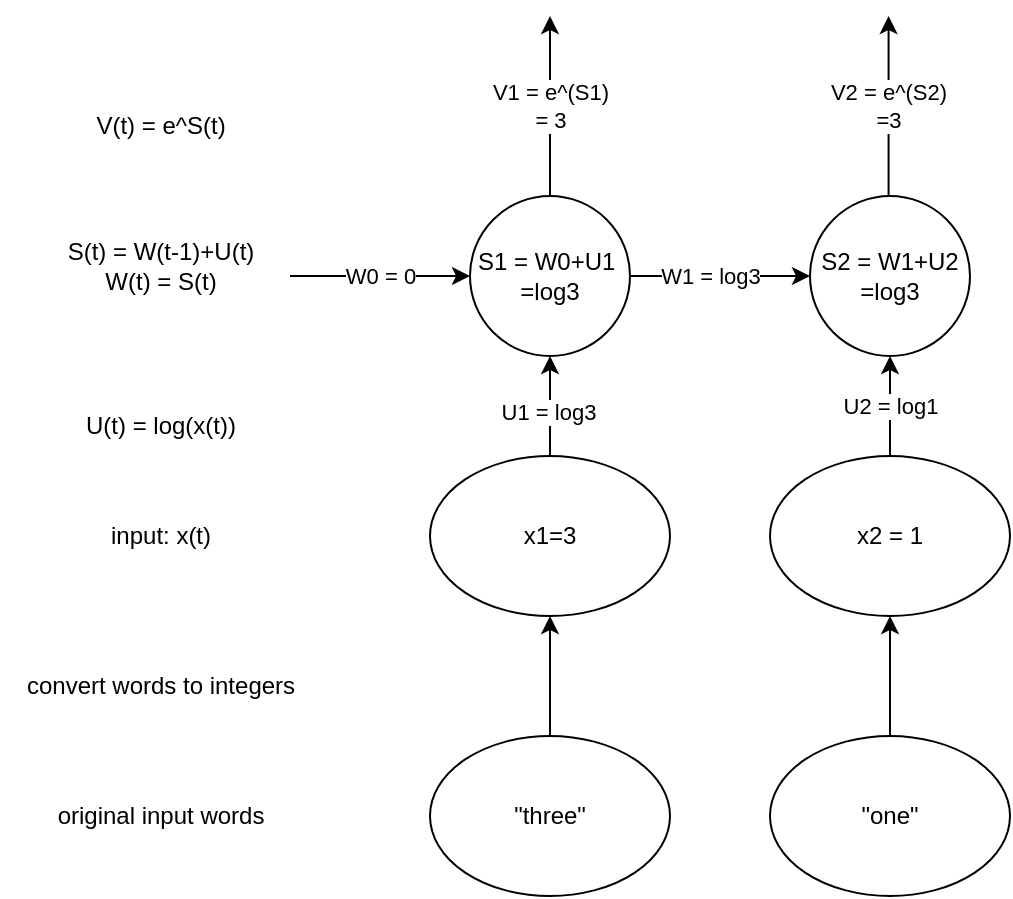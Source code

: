 <mxfile version="20.5.1" type="github">
  <diagram id="C5RBs43oDa-KdzZeNtuy" name="Page-1">
    <mxGraphModel dx="2770" dy="809" grid="1" gridSize="10" guides="1" tooltips="1" connect="1" arrows="1" fold="1" page="1" pageScale="1" pageWidth="2000" pageHeight="1600" math="0" shadow="0">
      <root>
        <mxCell id="WIyWlLk6GJQsqaUBKTNV-0" />
        <mxCell id="WIyWlLk6GJQsqaUBKTNV-1" parent="WIyWlLk6GJQsqaUBKTNV-0" />
        <mxCell id="OFG8e6oeLdB0j_sNBnF0-21" value="" style="edgeStyle=orthogonalEdgeStyle;rounded=0;orthogonalLoop=1;jettySize=auto;html=1;" edge="1" parent="WIyWlLk6GJQsqaUBKTNV-1" source="OFG8e6oeLdB0j_sNBnF0-18" target="OFG8e6oeLdB0j_sNBnF0-20">
          <mxGeometry relative="1" as="geometry" />
        </mxCell>
        <mxCell id="OFG8e6oeLdB0j_sNBnF0-18" value="&quot;three&quot;" style="ellipse;whiteSpace=wrap;html=1;" vertex="1" parent="WIyWlLk6GJQsqaUBKTNV-1">
          <mxGeometry x="210" y="1280" width="120" height="80" as="geometry" />
        </mxCell>
        <mxCell id="OFG8e6oeLdB0j_sNBnF0-38" value="" style="edgeStyle=orthogonalEdgeStyle;rounded=0;orthogonalLoop=1;jettySize=auto;html=1;" edge="1" parent="WIyWlLk6GJQsqaUBKTNV-1" source="OFG8e6oeLdB0j_sNBnF0-19" target="OFG8e6oeLdB0j_sNBnF0-28">
          <mxGeometry relative="1" as="geometry" />
        </mxCell>
        <mxCell id="OFG8e6oeLdB0j_sNBnF0-48" value="W1 = log3" style="edgeLabel;html=1;align=center;verticalAlign=middle;resizable=0;points=[];" vertex="1" connectable="0" parent="OFG8e6oeLdB0j_sNBnF0-38">
          <mxGeometry x="-0.311" y="-2" relative="1" as="geometry">
            <mxPoint x="9" y="-2" as="offset" />
          </mxGeometry>
        </mxCell>
        <mxCell id="OFG8e6oeLdB0j_sNBnF0-19" value="S1 = W0+U1&amp;nbsp;&lt;br&gt;=log3" style="ellipse;whiteSpace=wrap;html=1;aspect=fixed;" vertex="1" parent="WIyWlLk6GJQsqaUBKTNV-1">
          <mxGeometry x="230" y="1010" width="80" height="80" as="geometry" />
        </mxCell>
        <mxCell id="OFG8e6oeLdB0j_sNBnF0-22" value="" style="edgeStyle=orthogonalEdgeStyle;rounded=0;orthogonalLoop=1;jettySize=auto;html=1;entryX=0.5;entryY=1;entryDx=0;entryDy=0;" edge="1" parent="WIyWlLk6GJQsqaUBKTNV-1" source="OFG8e6oeLdB0j_sNBnF0-20">
          <mxGeometry relative="1" as="geometry">
            <mxPoint x="270" y="1090" as="targetPoint" />
          </mxGeometry>
        </mxCell>
        <mxCell id="OFG8e6oeLdB0j_sNBnF0-41" value="U1 = log3" style="edgeLabel;html=1;align=center;verticalAlign=middle;resizable=0;points=[];" vertex="1" connectable="0" parent="OFG8e6oeLdB0j_sNBnF0-22">
          <mxGeometry x="-0.12" y="1" relative="1" as="geometry">
            <mxPoint as="offset" />
          </mxGeometry>
        </mxCell>
        <mxCell id="OFG8e6oeLdB0j_sNBnF0-20" value="x1=3" style="ellipse;whiteSpace=wrap;html=1;" vertex="1" parent="WIyWlLk6GJQsqaUBKTNV-1">
          <mxGeometry x="210" y="1140" width="120" height="80" as="geometry" />
        </mxCell>
        <mxCell id="OFG8e6oeLdB0j_sNBnF0-26" value="" style="edgeStyle=orthogonalEdgeStyle;rounded=0;orthogonalLoop=1;jettySize=auto;html=1;" edge="1" parent="WIyWlLk6GJQsqaUBKTNV-1" source="OFG8e6oeLdB0j_sNBnF0-27" target="OFG8e6oeLdB0j_sNBnF0-30">
          <mxGeometry relative="1" as="geometry" />
        </mxCell>
        <mxCell id="OFG8e6oeLdB0j_sNBnF0-27" value="&quot;one&quot;" style="ellipse;whiteSpace=wrap;html=1;" vertex="1" parent="WIyWlLk6GJQsqaUBKTNV-1">
          <mxGeometry x="380" y="1280" width="120" height="80" as="geometry" />
        </mxCell>
        <mxCell id="OFG8e6oeLdB0j_sNBnF0-28" value="S2 = W1+U2&lt;br&gt;=log3" style="ellipse;whiteSpace=wrap;html=1;aspect=fixed;" vertex="1" parent="WIyWlLk6GJQsqaUBKTNV-1">
          <mxGeometry x="400" y="1010" width="80" height="80" as="geometry" />
        </mxCell>
        <mxCell id="OFG8e6oeLdB0j_sNBnF0-29" value="U2 = log1" style="edgeStyle=orthogonalEdgeStyle;rounded=0;orthogonalLoop=1;jettySize=auto;html=1;entryX=0.5;entryY=1;entryDx=0;entryDy=0;" edge="1" parent="WIyWlLk6GJQsqaUBKTNV-1" source="OFG8e6oeLdB0j_sNBnF0-30">
          <mxGeometry relative="1" as="geometry">
            <mxPoint x="440" y="1090" as="targetPoint" />
          </mxGeometry>
        </mxCell>
        <mxCell id="OFG8e6oeLdB0j_sNBnF0-30" value="x2 = 1" style="ellipse;whiteSpace=wrap;html=1;" vertex="1" parent="WIyWlLk6GJQsqaUBKTNV-1">
          <mxGeometry x="380" y="1140" width="120" height="80" as="geometry" />
        </mxCell>
        <mxCell id="OFG8e6oeLdB0j_sNBnF0-34" value="V1 = e^(S1)&lt;br&gt;= 3" style="endArrow=classic;html=1;rounded=0;exitX=0.5;exitY=0;exitDx=0;exitDy=0;" edge="1" parent="WIyWlLk6GJQsqaUBKTNV-1" source="OFG8e6oeLdB0j_sNBnF0-19">
          <mxGeometry width="50" height="50" relative="1" as="geometry">
            <mxPoint x="410" y="1290" as="sourcePoint" />
            <mxPoint x="270" y="920" as="targetPoint" />
          </mxGeometry>
        </mxCell>
        <mxCell id="OFG8e6oeLdB0j_sNBnF0-35" value="V2 = e^(S2)&lt;br&gt;=3" style="endArrow=classic;html=1;rounded=0;exitX=0.5;exitY=0;exitDx=0;exitDy=0;" edge="1" parent="WIyWlLk6GJQsqaUBKTNV-1">
          <mxGeometry width="50" height="50" relative="1" as="geometry">
            <mxPoint x="439.29" y="1010" as="sourcePoint" />
            <mxPoint x="439.29" y="920" as="targetPoint" />
          </mxGeometry>
        </mxCell>
        <mxCell id="OFG8e6oeLdB0j_sNBnF0-36" value="input: x(t)" style="text;html=1;align=center;verticalAlign=middle;resizable=0;points=[];autosize=1;strokeColor=none;fillColor=none;" vertex="1" parent="WIyWlLk6GJQsqaUBKTNV-1">
          <mxGeometry x="40" y="1165" width="70" height="30" as="geometry" />
        </mxCell>
        <mxCell id="OFG8e6oeLdB0j_sNBnF0-37" value="convert words to integers" style="text;html=1;align=center;verticalAlign=middle;resizable=0;points=[];autosize=1;strokeColor=none;fillColor=none;" vertex="1" parent="WIyWlLk6GJQsqaUBKTNV-1">
          <mxGeometry x="-5" y="1240" width="160" height="30" as="geometry" />
        </mxCell>
        <mxCell id="OFG8e6oeLdB0j_sNBnF0-39" value="U(t) = log(x(t))" style="text;html=1;align=center;verticalAlign=middle;resizable=0;points=[];autosize=1;strokeColor=none;fillColor=none;" vertex="1" parent="WIyWlLk6GJQsqaUBKTNV-1">
          <mxGeometry x="25" y="1110" width="100" height="30" as="geometry" />
        </mxCell>
        <mxCell id="OFG8e6oeLdB0j_sNBnF0-42" value="S(t) = W(t-1)+U(t)&lt;br&gt;W(t) = S(t)" style="text;html=1;align=center;verticalAlign=middle;resizable=0;points=[];autosize=1;strokeColor=none;fillColor=none;" vertex="1" parent="WIyWlLk6GJQsqaUBKTNV-1">
          <mxGeometry x="15" y="1025" width="120" height="40" as="geometry" />
        </mxCell>
        <mxCell id="OFG8e6oeLdB0j_sNBnF0-44" value="W0 = 0" style="edgeStyle=orthogonalEdgeStyle;rounded=0;orthogonalLoop=1;jettySize=auto;html=1;" edge="1" parent="WIyWlLk6GJQsqaUBKTNV-1">
          <mxGeometry relative="1" as="geometry">
            <mxPoint x="140" y="1050" as="sourcePoint" />
            <mxPoint x="230" y="1050" as="targetPoint" />
            <Array as="points">
              <mxPoint x="180" y="1050" />
              <mxPoint x="180" y="1050" />
            </Array>
          </mxGeometry>
        </mxCell>
        <mxCell id="OFG8e6oeLdB0j_sNBnF0-45" value="V(t) = e^S(t)" style="text;html=1;align=center;verticalAlign=middle;resizable=0;points=[];autosize=1;strokeColor=none;fillColor=none;" vertex="1" parent="WIyWlLk6GJQsqaUBKTNV-1">
          <mxGeometry x="30" y="960" width="90" height="30" as="geometry" />
        </mxCell>
        <mxCell id="OFG8e6oeLdB0j_sNBnF0-46" value="original input words" style="text;html=1;align=center;verticalAlign=middle;resizable=0;points=[];autosize=1;strokeColor=none;fillColor=none;" vertex="1" parent="WIyWlLk6GJQsqaUBKTNV-1">
          <mxGeometry x="10" y="1305" width="130" height="30" as="geometry" />
        </mxCell>
      </root>
    </mxGraphModel>
  </diagram>
</mxfile>
